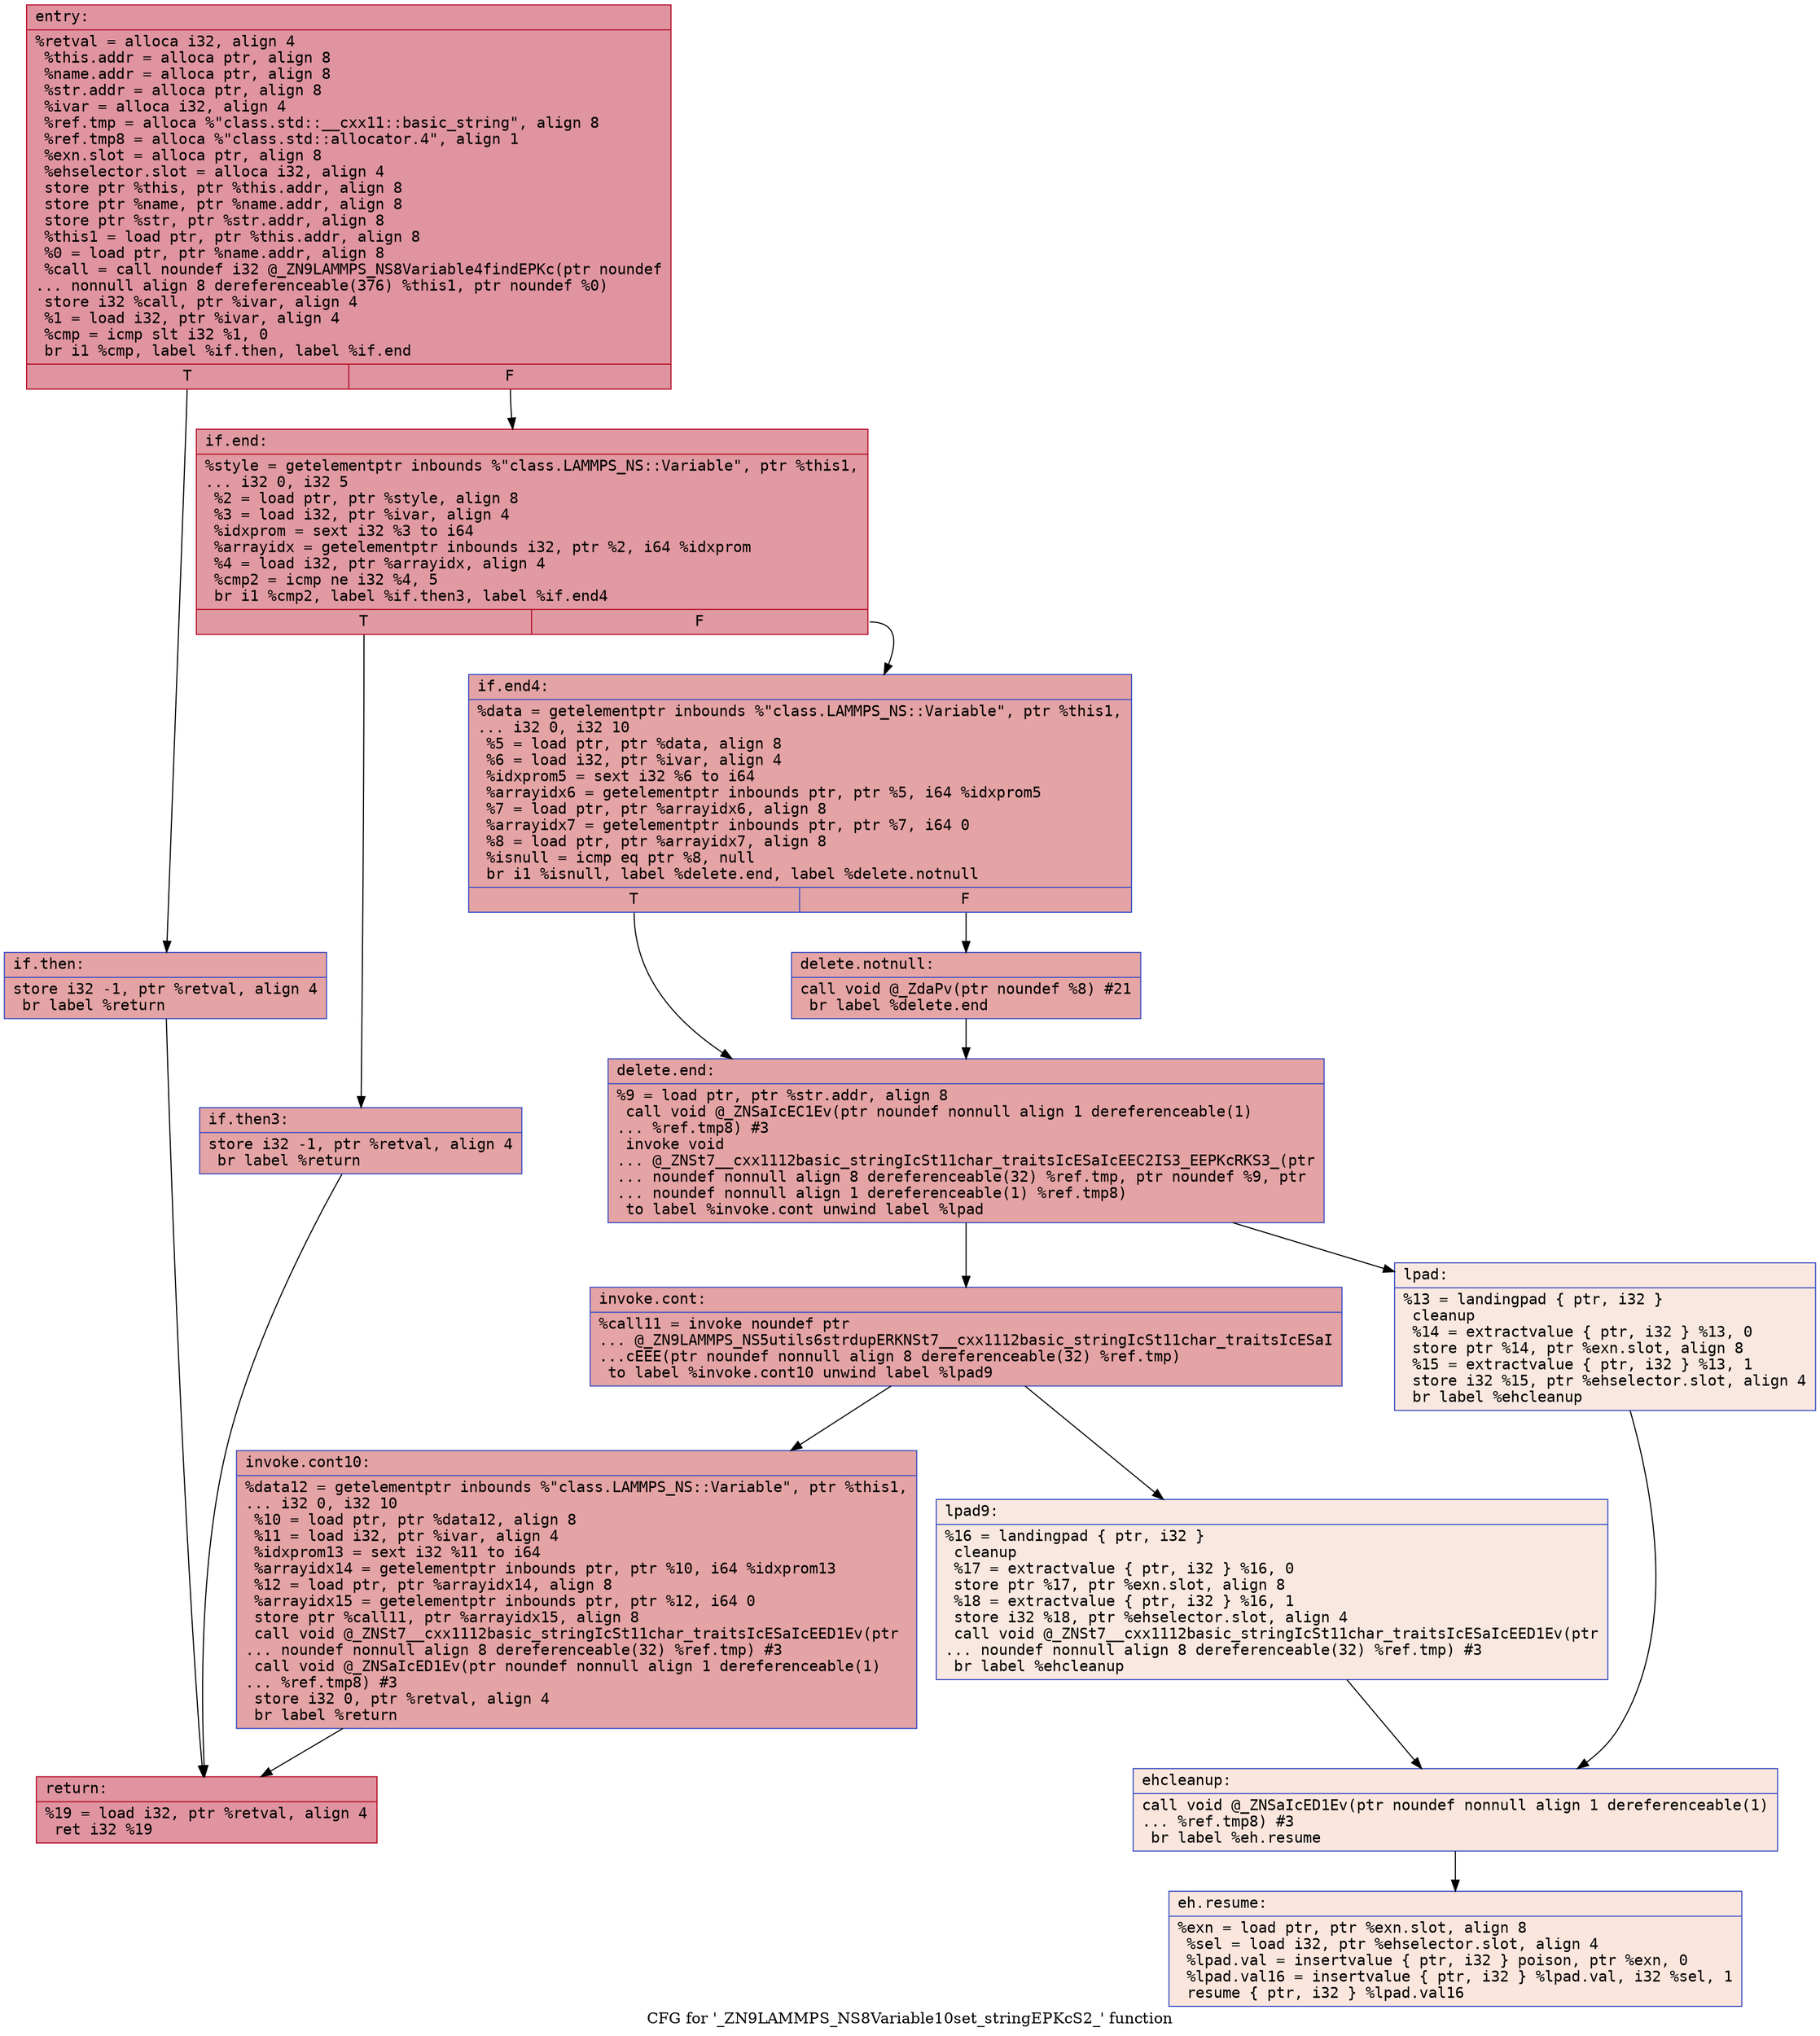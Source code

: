 digraph "CFG for '_ZN9LAMMPS_NS8Variable10set_stringEPKcS2_' function" {
	label="CFG for '_ZN9LAMMPS_NS8Variable10set_stringEPKcS2_' function";

	Node0x556bfe2ab2a0 [shape=record,color="#b70d28ff", style=filled, fillcolor="#b70d2870" fontname="Courier",label="{entry:\l|  %retval = alloca i32, align 4\l  %this.addr = alloca ptr, align 8\l  %name.addr = alloca ptr, align 8\l  %str.addr = alloca ptr, align 8\l  %ivar = alloca i32, align 4\l  %ref.tmp = alloca %\"class.std::__cxx11::basic_string\", align 8\l  %ref.tmp8 = alloca %\"class.std::allocator.4\", align 1\l  %exn.slot = alloca ptr, align 8\l  %ehselector.slot = alloca i32, align 4\l  store ptr %this, ptr %this.addr, align 8\l  store ptr %name, ptr %name.addr, align 8\l  store ptr %str, ptr %str.addr, align 8\l  %this1 = load ptr, ptr %this.addr, align 8\l  %0 = load ptr, ptr %name.addr, align 8\l  %call = call noundef i32 @_ZN9LAMMPS_NS8Variable4findEPKc(ptr noundef\l... nonnull align 8 dereferenceable(376) %this1, ptr noundef %0)\l  store i32 %call, ptr %ivar, align 4\l  %1 = load i32, ptr %ivar, align 4\l  %cmp = icmp slt i32 %1, 0\l  br i1 %cmp, label %if.then, label %if.end\l|{<s0>T|<s1>F}}"];
	Node0x556bfe2ab2a0:s0 -> Node0x556bfe2ac0c0[tooltip="entry -> if.then\nProbability 37.50%" ];
	Node0x556bfe2ab2a0:s1 -> Node0x556bfe2ac130[tooltip="entry -> if.end\nProbability 62.50%" ];
	Node0x556bfe2ac0c0 [shape=record,color="#3d50c3ff", style=filled, fillcolor="#c32e3170" fontname="Courier",label="{if.then:\l|  store i32 -1, ptr %retval, align 4\l  br label %return\l}"];
	Node0x556bfe2ac0c0 -> Node0x556bfe2ac2f0[tooltip="if.then -> return\nProbability 100.00%" ];
	Node0x556bfe2ac130 [shape=record,color="#b70d28ff", style=filled, fillcolor="#bb1b2c70" fontname="Courier",label="{if.end:\l|  %style = getelementptr inbounds %\"class.LAMMPS_NS::Variable\", ptr %this1,\l... i32 0, i32 5\l  %2 = load ptr, ptr %style, align 8\l  %3 = load i32, ptr %ivar, align 4\l  %idxprom = sext i32 %3 to i64\l  %arrayidx = getelementptr inbounds i32, ptr %2, i64 %idxprom\l  %4 = load i32, ptr %arrayidx, align 4\l  %cmp2 = icmp ne i32 %4, 5\l  br i1 %cmp2, label %if.then3, label %if.end4\l|{<s0>T|<s1>F}}"];
	Node0x556bfe2ac130:s0 -> Node0x556bfe2ac810[tooltip="if.end -> if.then3\nProbability 50.00%" ];
	Node0x556bfe2ac130:s1 -> Node0x556bfe2ac860[tooltip="if.end -> if.end4\nProbability 50.00%" ];
	Node0x556bfe2ac810 [shape=record,color="#3d50c3ff", style=filled, fillcolor="#c32e3170" fontname="Courier",label="{if.then3:\l|  store i32 -1, ptr %retval, align 4\l  br label %return\l}"];
	Node0x556bfe2ac810 -> Node0x556bfe2ac2f0[tooltip="if.then3 -> return\nProbability 100.00%" ];
	Node0x556bfe2ac860 [shape=record,color="#3d50c3ff", style=filled, fillcolor="#c32e3170" fontname="Courier",label="{if.end4:\l|  %data = getelementptr inbounds %\"class.LAMMPS_NS::Variable\", ptr %this1,\l... i32 0, i32 10\l  %5 = load ptr, ptr %data, align 8\l  %6 = load i32, ptr %ivar, align 4\l  %idxprom5 = sext i32 %6 to i64\l  %arrayidx6 = getelementptr inbounds ptr, ptr %5, i64 %idxprom5\l  %7 = load ptr, ptr %arrayidx6, align 8\l  %arrayidx7 = getelementptr inbounds ptr, ptr %7, i64 0\l  %8 = load ptr, ptr %arrayidx7, align 8\l  %isnull = icmp eq ptr %8, null\l  br i1 %isnull, label %delete.end, label %delete.notnull\l|{<s0>T|<s1>F}}"];
	Node0x556bfe2ac860:s0 -> Node0x556bfe2ad1e0[tooltip="if.end4 -> delete.end\nProbability 37.50%" ];
	Node0x556bfe2ac860:s1 -> Node0x556bfe2ad260[tooltip="if.end4 -> delete.notnull\nProbability 62.50%" ];
	Node0x556bfe2ad260 [shape=record,color="#3d50c3ff", style=filled, fillcolor="#c5333470" fontname="Courier",label="{delete.notnull:\l|  call void @_ZdaPv(ptr noundef %8) #21\l  br label %delete.end\l}"];
	Node0x556bfe2ad260 -> Node0x556bfe2ad1e0[tooltip="delete.notnull -> delete.end\nProbability 100.00%" ];
	Node0x556bfe2ad1e0 [shape=record,color="#3d50c3ff", style=filled, fillcolor="#c32e3170" fontname="Courier",label="{delete.end:\l|  %9 = load ptr, ptr %str.addr, align 8\l  call void @_ZNSaIcEC1Ev(ptr noundef nonnull align 1 dereferenceable(1)\l... %ref.tmp8) #3\l  invoke void\l... @_ZNSt7__cxx1112basic_stringIcSt11char_traitsIcESaIcEEC2IS3_EEPKcRKS3_(ptr\l... noundef nonnull align 8 dereferenceable(32) %ref.tmp, ptr noundef %9, ptr\l... noundef nonnull align 1 dereferenceable(1) %ref.tmp8)\l          to label %invoke.cont unwind label %lpad\l}"];
	Node0x556bfe2ad1e0 -> Node0x556bfe2ad710[tooltip="delete.end -> invoke.cont\nProbability 100.00%" ];
	Node0x556bfe2ad1e0 -> Node0x556bfe2ad790[tooltip="delete.end -> lpad\nProbability 0.00%" ];
	Node0x556bfe2ad710 [shape=record,color="#3d50c3ff", style=filled, fillcolor="#c32e3170" fontname="Courier",label="{invoke.cont:\l|  %call11 = invoke noundef ptr\l... @_ZN9LAMMPS_NS5utils6strdupERKNSt7__cxx1112basic_stringIcSt11char_traitsIcESaI\l...cEEE(ptr noundef nonnull align 8 dereferenceable(32) %ref.tmp)\l          to label %invoke.cont10 unwind label %lpad9\l}"];
	Node0x556bfe2ad710 -> Node0x556bfe2ad6c0[tooltip="invoke.cont -> invoke.cont10\nProbability 100.00%" ];
	Node0x556bfe2ad710 -> Node0x556bfe2ad9c0[tooltip="invoke.cont -> lpad9\nProbability 0.00%" ];
	Node0x556bfe2ad6c0 [shape=record,color="#3d50c3ff", style=filled, fillcolor="#c32e3170" fontname="Courier",label="{invoke.cont10:\l|  %data12 = getelementptr inbounds %\"class.LAMMPS_NS::Variable\", ptr %this1,\l... i32 0, i32 10\l  %10 = load ptr, ptr %data12, align 8\l  %11 = load i32, ptr %ivar, align 4\l  %idxprom13 = sext i32 %11 to i64\l  %arrayidx14 = getelementptr inbounds ptr, ptr %10, i64 %idxprom13\l  %12 = load ptr, ptr %arrayidx14, align 8\l  %arrayidx15 = getelementptr inbounds ptr, ptr %12, i64 0\l  store ptr %call11, ptr %arrayidx15, align 8\l  call void @_ZNSt7__cxx1112basic_stringIcSt11char_traitsIcESaIcEED1Ev(ptr\l... noundef nonnull align 8 dereferenceable(32) %ref.tmp) #3\l  call void @_ZNSaIcED1Ev(ptr noundef nonnull align 1 dereferenceable(1)\l... %ref.tmp8) #3\l  store i32 0, ptr %retval, align 4\l  br label %return\l}"];
	Node0x556bfe2ad6c0 -> Node0x556bfe2ac2f0[tooltip="invoke.cont10 -> return\nProbability 100.00%" ];
	Node0x556bfe2ad790 [shape=record,color="#3d50c3ff", style=filled, fillcolor="#f1ccb870" fontname="Courier",label="{lpad:\l|  %13 = landingpad \{ ptr, i32 \}\l          cleanup\l  %14 = extractvalue \{ ptr, i32 \} %13, 0\l  store ptr %14, ptr %exn.slot, align 8\l  %15 = extractvalue \{ ptr, i32 \} %13, 1\l  store i32 %15, ptr %ehselector.slot, align 4\l  br label %ehcleanup\l}"];
	Node0x556bfe2ad790 -> Node0x556bfe2ae580[tooltip="lpad -> ehcleanup\nProbability 100.00%" ];
	Node0x556bfe2ad9c0 [shape=record,color="#3d50c3ff", style=filled, fillcolor="#f1ccb870" fontname="Courier",label="{lpad9:\l|  %16 = landingpad \{ ptr, i32 \}\l          cleanup\l  %17 = extractvalue \{ ptr, i32 \} %16, 0\l  store ptr %17, ptr %exn.slot, align 8\l  %18 = extractvalue \{ ptr, i32 \} %16, 1\l  store i32 %18, ptr %ehselector.slot, align 4\l  call void @_ZNSt7__cxx1112basic_stringIcSt11char_traitsIcESaIcEED1Ev(ptr\l... noundef nonnull align 8 dereferenceable(32) %ref.tmp) #3\l  br label %ehcleanup\l}"];
	Node0x556bfe2ad9c0 -> Node0x556bfe2ae580[tooltip="lpad9 -> ehcleanup\nProbability 100.00%" ];
	Node0x556bfe2ae580 [shape=record,color="#3d50c3ff", style=filled, fillcolor="#f3c7b170" fontname="Courier",label="{ehcleanup:\l|  call void @_ZNSaIcED1Ev(ptr noundef nonnull align 1 dereferenceable(1)\l... %ref.tmp8) #3\l  br label %eh.resume\l}"];
	Node0x556bfe2ae580 -> Node0x556bfe2aeba0[tooltip="ehcleanup -> eh.resume\nProbability 100.00%" ];
	Node0x556bfe2ac2f0 [shape=record,color="#b70d28ff", style=filled, fillcolor="#b70d2870" fontname="Courier",label="{return:\l|  %19 = load i32, ptr %retval, align 4\l  ret i32 %19\l}"];
	Node0x556bfe2aeba0 [shape=record,color="#3d50c3ff", style=filled, fillcolor="#f3c7b170" fontname="Courier",label="{eh.resume:\l|  %exn = load ptr, ptr %exn.slot, align 8\l  %sel = load i32, ptr %ehselector.slot, align 4\l  %lpad.val = insertvalue \{ ptr, i32 \} poison, ptr %exn, 0\l  %lpad.val16 = insertvalue \{ ptr, i32 \} %lpad.val, i32 %sel, 1\l  resume \{ ptr, i32 \} %lpad.val16\l}"];
}
